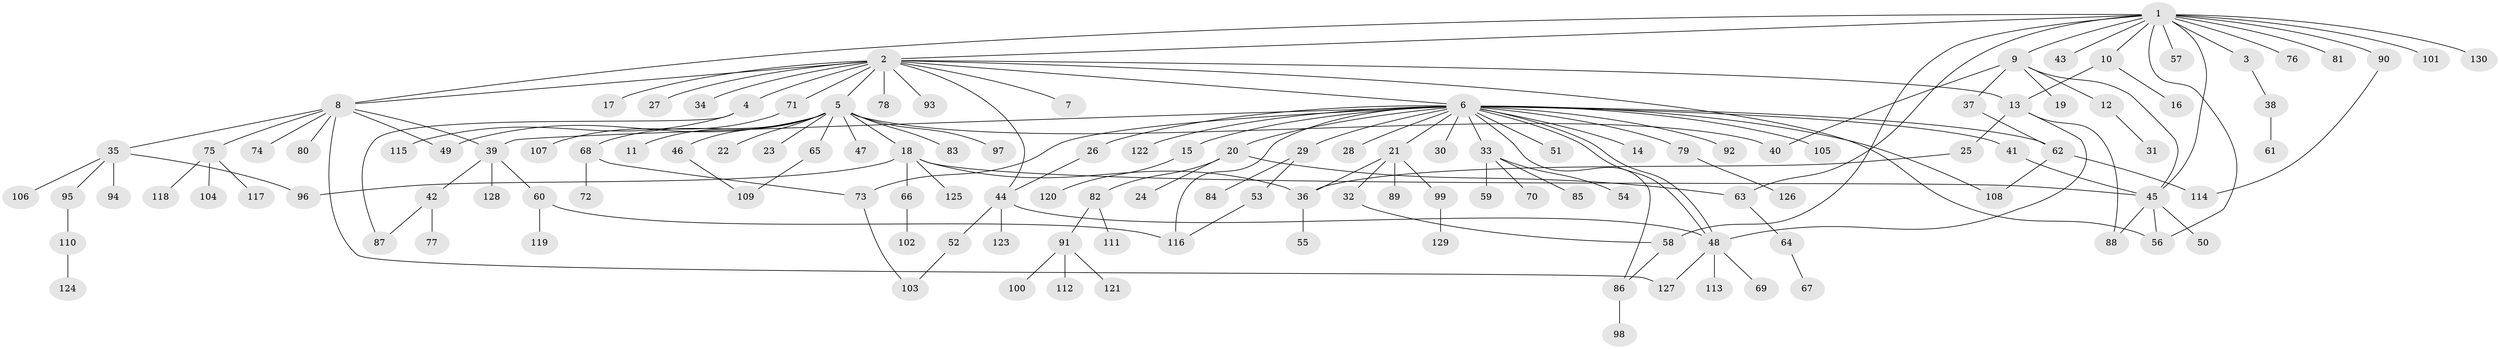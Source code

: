 // coarse degree distribution, {15: 0.010416666666666666, 14: 0.010416666666666666, 3: 0.07291666666666667, 12: 0.010416666666666666, 21: 0.010416666666666666, 1: 0.5625, 8: 0.020833333333333332, 6: 0.010416666666666666, 2: 0.1875, 9: 0.010416666666666666, 4: 0.052083333333333336, 5: 0.03125, 7: 0.010416666666666666}
// Generated by graph-tools (version 1.1) at 2025/41/03/06/25 10:41:47]
// undirected, 130 vertices, 160 edges
graph export_dot {
graph [start="1"]
  node [color=gray90,style=filled];
  1;
  2;
  3;
  4;
  5;
  6;
  7;
  8;
  9;
  10;
  11;
  12;
  13;
  14;
  15;
  16;
  17;
  18;
  19;
  20;
  21;
  22;
  23;
  24;
  25;
  26;
  27;
  28;
  29;
  30;
  31;
  32;
  33;
  34;
  35;
  36;
  37;
  38;
  39;
  40;
  41;
  42;
  43;
  44;
  45;
  46;
  47;
  48;
  49;
  50;
  51;
  52;
  53;
  54;
  55;
  56;
  57;
  58;
  59;
  60;
  61;
  62;
  63;
  64;
  65;
  66;
  67;
  68;
  69;
  70;
  71;
  72;
  73;
  74;
  75;
  76;
  77;
  78;
  79;
  80;
  81;
  82;
  83;
  84;
  85;
  86;
  87;
  88;
  89;
  90;
  91;
  92;
  93;
  94;
  95;
  96;
  97;
  98;
  99;
  100;
  101;
  102;
  103;
  104;
  105;
  106;
  107;
  108;
  109;
  110;
  111;
  112;
  113;
  114;
  115;
  116;
  117;
  118;
  119;
  120;
  121;
  122;
  123;
  124;
  125;
  126;
  127;
  128;
  129;
  130;
  1 -- 2;
  1 -- 3;
  1 -- 8;
  1 -- 9;
  1 -- 10;
  1 -- 43;
  1 -- 45;
  1 -- 56;
  1 -- 57;
  1 -- 58;
  1 -- 63;
  1 -- 76;
  1 -- 81;
  1 -- 90;
  1 -- 101;
  1 -- 130;
  2 -- 4;
  2 -- 5;
  2 -- 6;
  2 -- 7;
  2 -- 8;
  2 -- 13;
  2 -- 17;
  2 -- 27;
  2 -- 34;
  2 -- 44;
  2 -- 56;
  2 -- 71;
  2 -- 78;
  2 -- 93;
  3 -- 38;
  4 -- 87;
  4 -- 115;
  5 -- 11;
  5 -- 18;
  5 -- 22;
  5 -- 23;
  5 -- 40;
  5 -- 46;
  5 -- 47;
  5 -- 49;
  5 -- 65;
  5 -- 68;
  5 -- 83;
  5 -- 97;
  6 -- 14;
  6 -- 15;
  6 -- 20;
  6 -- 21;
  6 -- 26;
  6 -- 28;
  6 -- 29;
  6 -- 30;
  6 -- 33;
  6 -- 39;
  6 -- 41;
  6 -- 48;
  6 -- 48;
  6 -- 51;
  6 -- 62;
  6 -- 73;
  6 -- 79;
  6 -- 86;
  6 -- 92;
  6 -- 105;
  6 -- 108;
  6 -- 116;
  6 -- 122;
  8 -- 35;
  8 -- 39;
  8 -- 49;
  8 -- 74;
  8 -- 75;
  8 -- 80;
  8 -- 127;
  9 -- 12;
  9 -- 19;
  9 -- 37;
  9 -- 40;
  9 -- 45;
  10 -- 13;
  10 -- 16;
  12 -- 31;
  13 -- 25;
  13 -- 48;
  13 -- 88;
  15 -- 120;
  18 -- 36;
  18 -- 45;
  18 -- 66;
  18 -- 96;
  18 -- 125;
  20 -- 24;
  20 -- 63;
  20 -- 82;
  21 -- 32;
  21 -- 36;
  21 -- 89;
  21 -- 99;
  25 -- 36;
  26 -- 44;
  29 -- 53;
  29 -- 84;
  32 -- 58;
  33 -- 54;
  33 -- 59;
  33 -- 70;
  33 -- 85;
  35 -- 94;
  35 -- 95;
  35 -- 96;
  35 -- 106;
  36 -- 55;
  37 -- 62;
  38 -- 61;
  39 -- 42;
  39 -- 60;
  39 -- 128;
  41 -- 45;
  42 -- 77;
  42 -- 87;
  44 -- 48;
  44 -- 52;
  44 -- 123;
  45 -- 50;
  45 -- 56;
  45 -- 88;
  46 -- 109;
  48 -- 69;
  48 -- 113;
  48 -- 127;
  52 -- 103;
  53 -- 116;
  58 -- 86;
  60 -- 116;
  60 -- 119;
  62 -- 108;
  62 -- 114;
  63 -- 64;
  64 -- 67;
  65 -- 109;
  66 -- 102;
  68 -- 72;
  68 -- 73;
  71 -- 107;
  73 -- 103;
  75 -- 104;
  75 -- 117;
  75 -- 118;
  79 -- 126;
  82 -- 91;
  82 -- 111;
  86 -- 98;
  90 -- 114;
  91 -- 100;
  91 -- 112;
  91 -- 121;
  95 -- 110;
  99 -- 129;
  110 -- 124;
}
